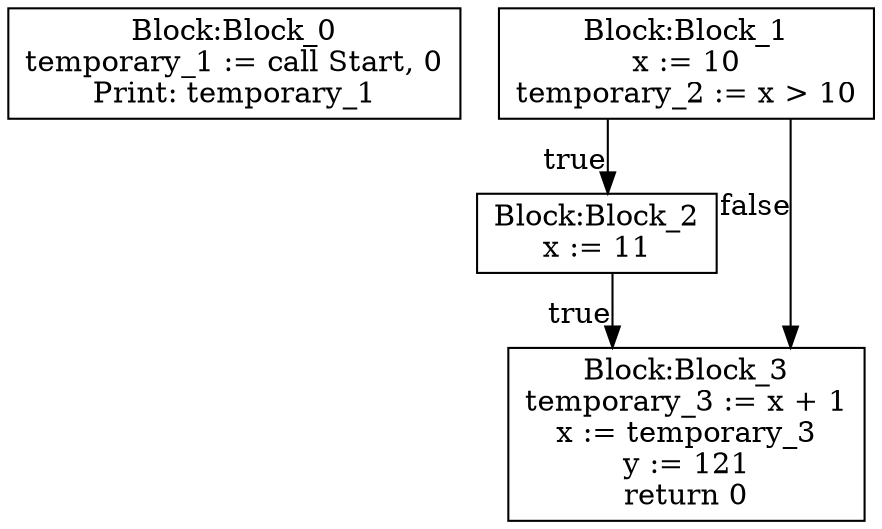 digraph {
graph [ splines = ortho ]
	node [ shape = box ];
Block_0 [label="Block:Block_0
temporary_1 := call Start, 0
Print: temporary_1"];
Block_1 [label="Block:Block_1
x := 10
temporary_2 := x > 10"];
Block_1 -> Block_2 [xlabel = "true"]
Block_2 [label="Block:Block_2
x := 11"];
Block_2 -> Block_3 [xlabel = "true"]
Block_3 [label="Block:Block_3
temporary_3 := x + 1
x := temporary_3
y := 121
return 0"];
Block_1 -> Block_3 [xlabel = "false"]
Block_3 [label="Block:Block_3
temporary_3 := x + 1
x := temporary_3
y := 121
return 0"];
}
